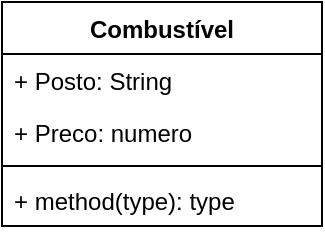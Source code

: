 <mxfile version="22.0.0" type="github">
  <diagram name="Página-1" id="xipb7yXIElFP0C0PK5EF">
    <mxGraphModel dx="687" dy="573" grid="1" gridSize="10" guides="1" tooltips="1" connect="1" arrows="1" fold="1" page="1" pageScale="1" pageWidth="827" pageHeight="1169" math="0" shadow="0">
      <root>
        <mxCell id="0" />
        <mxCell id="1" parent="0" />
        <mxCell id="BMO5O4R6s_dIxU-2LV6R-1" value="Combustível" style="swimlane;fontStyle=1;align=center;verticalAlign=top;childLayout=stackLayout;horizontal=1;startSize=26;horizontalStack=0;resizeParent=1;resizeParentMax=0;resizeLast=0;collapsible=1;marginBottom=0;whiteSpace=wrap;html=1;" parent="1" vertex="1">
          <mxGeometry x="180" y="310" width="160" height="112" as="geometry">
            <mxRectangle x="330" y="500" width="100" height="30" as="alternateBounds" />
          </mxGeometry>
        </mxCell>
        <mxCell id="XSWF_-4Ywl07WorHkjVf-1" value="+ Posto: String" style="text;strokeColor=none;fillColor=none;align=left;verticalAlign=top;spacingLeft=4;spacingRight=4;overflow=hidden;rotatable=0;points=[[0,0.5],[1,0.5]];portConstraint=eastwest;whiteSpace=wrap;html=1;" vertex="1" parent="BMO5O4R6s_dIxU-2LV6R-1">
          <mxGeometry y="26" width="160" height="26" as="geometry" />
        </mxCell>
        <mxCell id="BMO5O4R6s_dIxU-2LV6R-2" value="+ Preco: numero" style="text;strokeColor=none;fillColor=none;align=left;verticalAlign=top;spacingLeft=4;spacingRight=4;overflow=hidden;rotatable=0;points=[[0,0.5],[1,0.5]];portConstraint=eastwest;whiteSpace=wrap;html=1;" parent="BMO5O4R6s_dIxU-2LV6R-1" vertex="1">
          <mxGeometry y="52" width="160" height="26" as="geometry" />
        </mxCell>
        <mxCell id="BMO5O4R6s_dIxU-2LV6R-3" value="" style="line;strokeWidth=1;fillColor=none;align=left;verticalAlign=middle;spacingTop=-1;spacingLeft=3;spacingRight=3;rotatable=0;labelPosition=right;points=[];portConstraint=eastwest;strokeColor=inherit;" parent="BMO5O4R6s_dIxU-2LV6R-1" vertex="1">
          <mxGeometry y="78" width="160" height="8" as="geometry" />
        </mxCell>
        <mxCell id="BMO5O4R6s_dIxU-2LV6R-4" value="+ method(type): type" style="text;strokeColor=none;fillColor=none;align=left;verticalAlign=top;spacingLeft=4;spacingRight=4;overflow=hidden;rotatable=0;points=[[0,0.5],[1,0.5]];portConstraint=eastwest;whiteSpace=wrap;html=1;" parent="BMO5O4R6s_dIxU-2LV6R-1" vertex="1">
          <mxGeometry y="86" width="160" height="26" as="geometry" />
        </mxCell>
      </root>
    </mxGraphModel>
  </diagram>
</mxfile>
